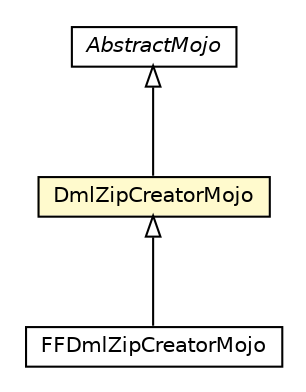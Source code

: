 #!/usr/local/bin/dot
#
# Class diagram 
# Generated by UMLGraph version 5.1 (http://www.umlgraph.org/)
#

digraph G {
	edge [fontname="Helvetica",fontsize=10,labelfontname="Helvetica",labelfontsize=10];
	node [fontname="Helvetica",fontsize=10,shape=plaintext];
	nodesep=0.25;
	ranksep=0.5;
	// pt.ist.fenixframework.dml.maven.DmlZipCreatorMojo
	c58451 [label=<<table title="pt.ist.fenixframework.dml.maven.DmlZipCreatorMojo" border="0" cellborder="1" cellspacing="0" cellpadding="2" port="p" bgcolor="lemonChiffon" href="./DmlZipCreatorMojo.html">
		<tr><td><table border="0" cellspacing="0" cellpadding="1">
<tr><td align="center" balign="center"> DmlZipCreatorMojo </td></tr>
		</table></td></tr>
		</table>>, fontname="Helvetica", fontcolor="black", fontsize=10.0];
	// pt.ist.fenixframework.maven.FFDmlZipCreatorMojo
	c58480 [label=<<table title="pt.ist.fenixframework.maven.FFDmlZipCreatorMojo" border="0" cellborder="1" cellspacing="0" cellpadding="2" port="p" href="../../maven/FFDmlZipCreatorMojo.html">
		<tr><td><table border="0" cellspacing="0" cellpadding="1">
<tr><td align="center" balign="center"> FFDmlZipCreatorMojo </td></tr>
		</table></td></tr>
		</table>>, fontname="Helvetica", fontcolor="black", fontsize=10.0];
	//pt.ist.fenixframework.dml.maven.DmlZipCreatorMojo extends org.apache.maven.plugin.AbstractMojo
	c58699:p -> c58451:p [dir=back,arrowtail=empty];
	//pt.ist.fenixframework.maven.FFDmlZipCreatorMojo extends pt.ist.fenixframework.dml.maven.DmlZipCreatorMojo
	c58451:p -> c58480:p [dir=back,arrowtail=empty];
	// org.apache.maven.plugin.AbstractMojo
	c58699 [label=<<table title="org.apache.maven.plugin.AbstractMojo" border="0" cellborder="1" cellspacing="0" cellpadding="2" port="p" href="http://java.sun.com/j2se/1.4.2/docs/api/org/apache/maven/plugin/AbstractMojo.html">
		<tr><td><table border="0" cellspacing="0" cellpadding="1">
<tr><td align="center" balign="center"><font face="Helvetica-Oblique"> AbstractMojo </font></td></tr>
		</table></td></tr>
		</table>>, fontname="Helvetica", fontcolor="black", fontsize=10.0];
}

